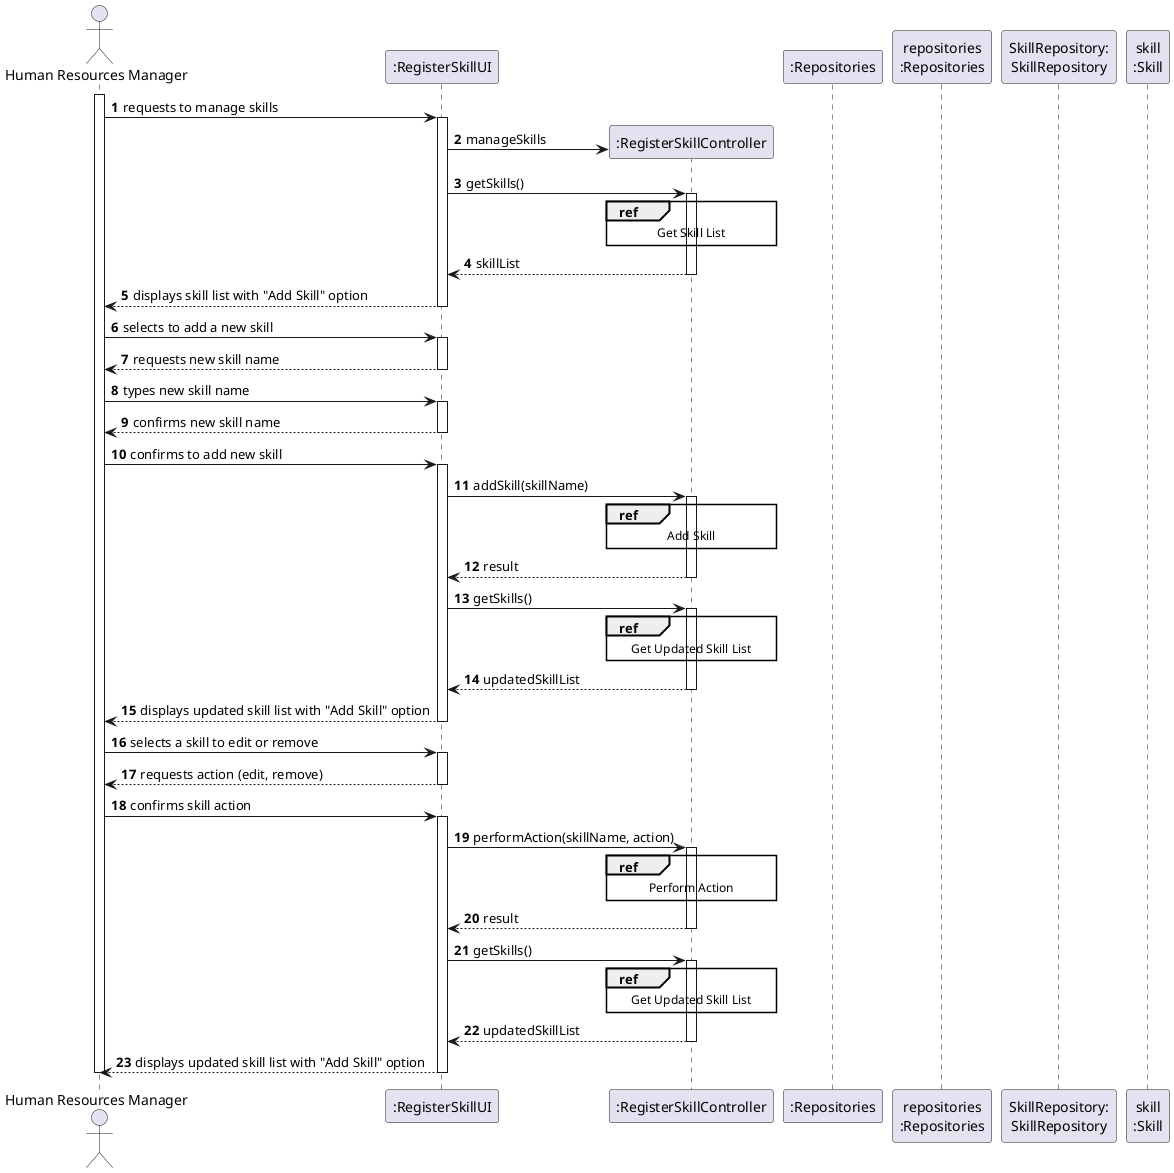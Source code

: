 @startuml

'skinparam monochrome true
skinparam packageStyle rectangle
skinparam shadowing false

autonumber

'hide footbox
actor "Human Resources Manager" as ADM
participant ":RegisterSkillUI" as UI
participant ":RegisterSkillController" as CTRL
participant ":Repositories" as RepositorySingleton
participant "repositories\n:Repositories" as PLAT
participant "SkillRepository:\nSkillRepository" as SkillRepository
participant "skill\n:Skill" as SKILL

activate ADM

    ADM -> UI : requests to manage skills
    activate UI
        UI -> CTRL** : manageSkills
        UI -> CTRL : getSkills()
        ref over CTRL
            Get Skill List
        end ref
        activate CTRL

            CTRL --> UI : skillList
        deactivate CTRL
        UI --> ADM : displays skill list with "Add Skill" option
    deactivate UI

    ADM -> UI : selects to add a new skill
    activate UI
        UI --> ADM : requests new skill name
    deactivate UI
    ADM -> UI : types new skill name
    activate UI
        UI --> ADM : confirms new skill name
    deactivate UI
    ADM -> UI : confirms to add new skill
    activate UI
        UI -> CTRL : addSkill(skillName)
        ref over CTRL
            Add Skill
        end ref
        activate CTRL

            CTRL --> UI : result
        deactivate CTRL
        UI -> CTRL : getSkills()
        ref over CTRL
            Get Updated Skill List
        end ref
        activate CTRL

            CTRL --> UI : updatedSkillList
        deactivate CTRL
        UI --> ADM : displays updated skill list with "Add Skill" option
    deactivate UI

    ADM -> UI : selects a skill to edit or remove
    activate UI
        UI --> ADM : requests action (edit, remove)
    deactivate UI
    ADM -> UI : confirms skill action
    activate UI
        UI -> CTRL : performAction(skillName, action)
        ref over CTRL
            Perform Action
        end ref
        activate CTRL

            CTRL --> UI : result
        deactivate CTRL
        UI -> CTRL : getSkills()
        ref over CTRL
            Get Updated Skill List
        end ref
        activate CTRL

            CTRL --> UI : updatedSkillList
        deactivate CTRL
        UI --> ADM : displays updated skill list with "Add Skill" option
    deactivate UI

deactivate ADM

@enduml

